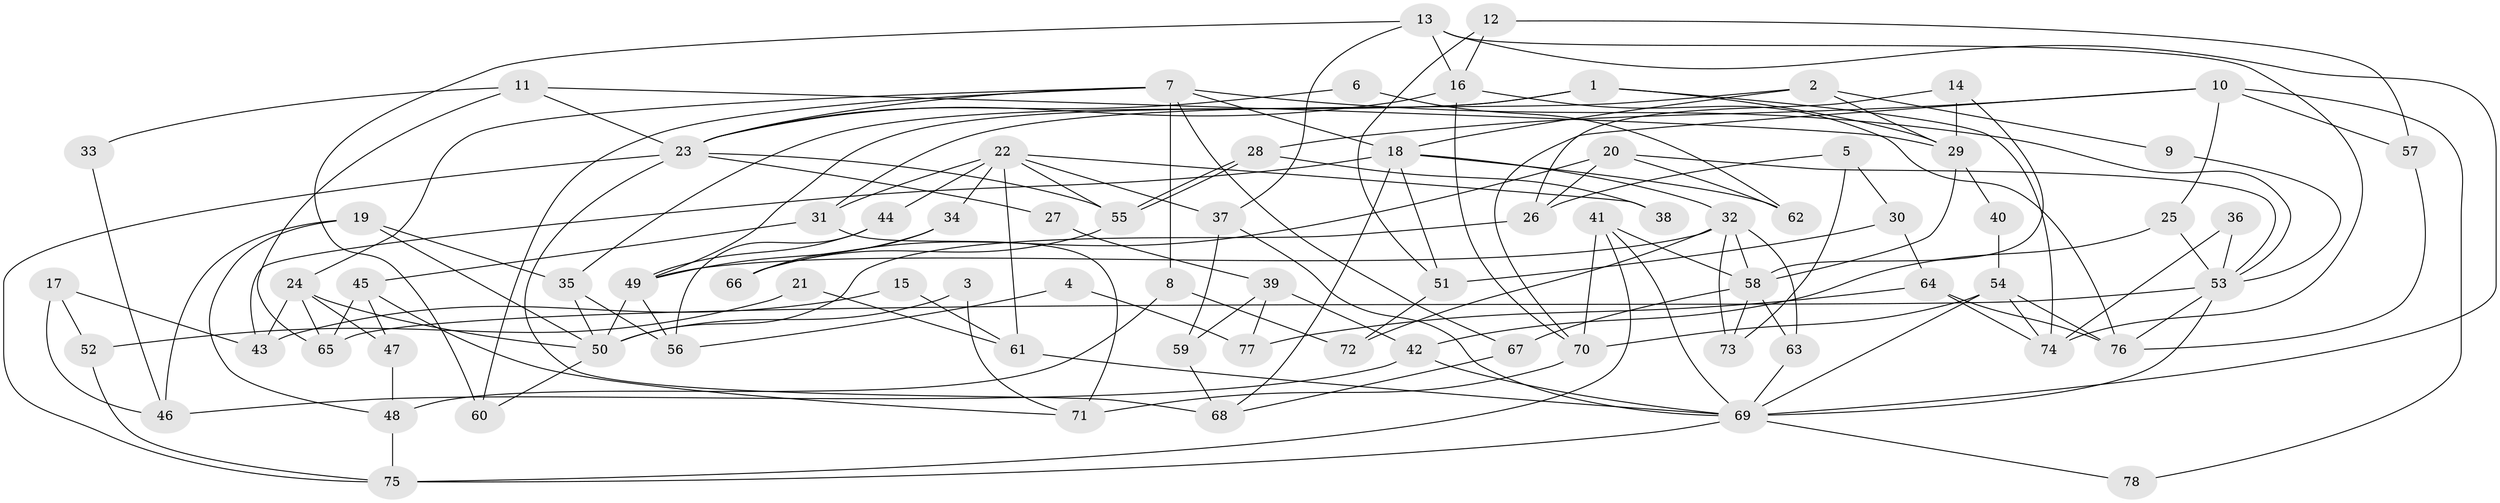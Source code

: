 // coarse degree distribution, {5: 0.16666666666666666, 6: 0.1111111111111111, 4: 0.14814814814814814, 2: 0.14814814814814814, 3: 0.24074074074074073, 13: 0.018518518518518517, 8: 0.037037037037037035, 7: 0.07407407407407407, 10: 0.037037037037037035, 9: 0.018518518518518517}
// Generated by graph-tools (version 1.1) at 2025/52/02/27/25 19:52:08]
// undirected, 78 vertices, 156 edges
graph export_dot {
graph [start="1"]
  node [color=gray90,style=filled];
  1;
  2;
  3;
  4;
  5;
  6;
  7;
  8;
  9;
  10;
  11;
  12;
  13;
  14;
  15;
  16;
  17;
  18;
  19;
  20;
  21;
  22;
  23;
  24;
  25;
  26;
  27;
  28;
  29;
  30;
  31;
  32;
  33;
  34;
  35;
  36;
  37;
  38;
  39;
  40;
  41;
  42;
  43;
  44;
  45;
  46;
  47;
  48;
  49;
  50;
  51;
  52;
  53;
  54;
  55;
  56;
  57;
  58;
  59;
  60;
  61;
  62;
  63;
  64;
  65;
  66;
  67;
  68;
  69;
  70;
  71;
  72;
  73;
  74;
  75;
  76;
  77;
  78;
  1 -- 49;
  1 -- 74;
  1 -- 29;
  1 -- 35;
  2 -- 29;
  2 -- 31;
  2 -- 9;
  2 -- 18;
  3 -- 50;
  3 -- 71;
  4 -- 56;
  4 -- 77;
  5 -- 26;
  5 -- 73;
  5 -- 30;
  6 -- 23;
  6 -- 62;
  7 -- 23;
  7 -- 53;
  7 -- 8;
  7 -- 18;
  7 -- 24;
  7 -- 60;
  7 -- 67;
  8 -- 72;
  8 -- 48;
  9 -- 53;
  10 -- 57;
  10 -- 70;
  10 -- 25;
  10 -- 28;
  10 -- 78;
  11 -- 29;
  11 -- 23;
  11 -- 33;
  11 -- 65;
  12 -- 16;
  12 -- 51;
  12 -- 57;
  13 -- 60;
  13 -- 69;
  13 -- 16;
  13 -- 37;
  13 -- 74;
  14 -- 29;
  14 -- 58;
  14 -- 26;
  15 -- 43;
  15 -- 61;
  16 -- 70;
  16 -- 23;
  16 -- 76;
  17 -- 46;
  17 -- 43;
  17 -- 52;
  18 -- 32;
  18 -- 43;
  18 -- 51;
  18 -- 62;
  18 -- 68;
  19 -- 48;
  19 -- 50;
  19 -- 35;
  19 -- 46;
  20 -- 53;
  20 -- 66;
  20 -- 26;
  20 -- 62;
  21 -- 61;
  21 -- 52;
  22 -- 55;
  22 -- 44;
  22 -- 31;
  22 -- 34;
  22 -- 37;
  22 -- 38;
  22 -- 61;
  23 -- 68;
  23 -- 27;
  23 -- 55;
  23 -- 75;
  24 -- 50;
  24 -- 43;
  24 -- 47;
  24 -- 65;
  25 -- 53;
  25 -- 42;
  26 -- 50;
  27 -- 39;
  28 -- 55;
  28 -- 55;
  28 -- 38;
  29 -- 58;
  29 -- 40;
  30 -- 64;
  30 -- 51;
  31 -- 45;
  31 -- 71;
  32 -- 58;
  32 -- 49;
  32 -- 63;
  32 -- 72;
  32 -- 73;
  33 -- 46;
  34 -- 49;
  34 -- 66;
  35 -- 50;
  35 -- 56;
  36 -- 74;
  36 -- 53;
  37 -- 59;
  37 -- 69;
  39 -- 59;
  39 -- 42;
  39 -- 77;
  40 -- 54;
  41 -- 75;
  41 -- 69;
  41 -- 58;
  41 -- 70;
  42 -- 69;
  42 -- 46;
  44 -- 49;
  44 -- 56;
  45 -- 47;
  45 -- 65;
  45 -- 71;
  47 -- 48;
  48 -- 75;
  49 -- 50;
  49 -- 56;
  50 -- 60;
  51 -- 72;
  52 -- 75;
  53 -- 76;
  53 -- 65;
  53 -- 69;
  54 -- 70;
  54 -- 69;
  54 -- 74;
  54 -- 76;
  55 -- 66;
  57 -- 76;
  58 -- 63;
  58 -- 67;
  58 -- 73;
  59 -- 68;
  61 -- 69;
  63 -- 69;
  64 -- 74;
  64 -- 76;
  64 -- 77;
  67 -- 68;
  69 -- 75;
  69 -- 78;
  70 -- 71;
}
